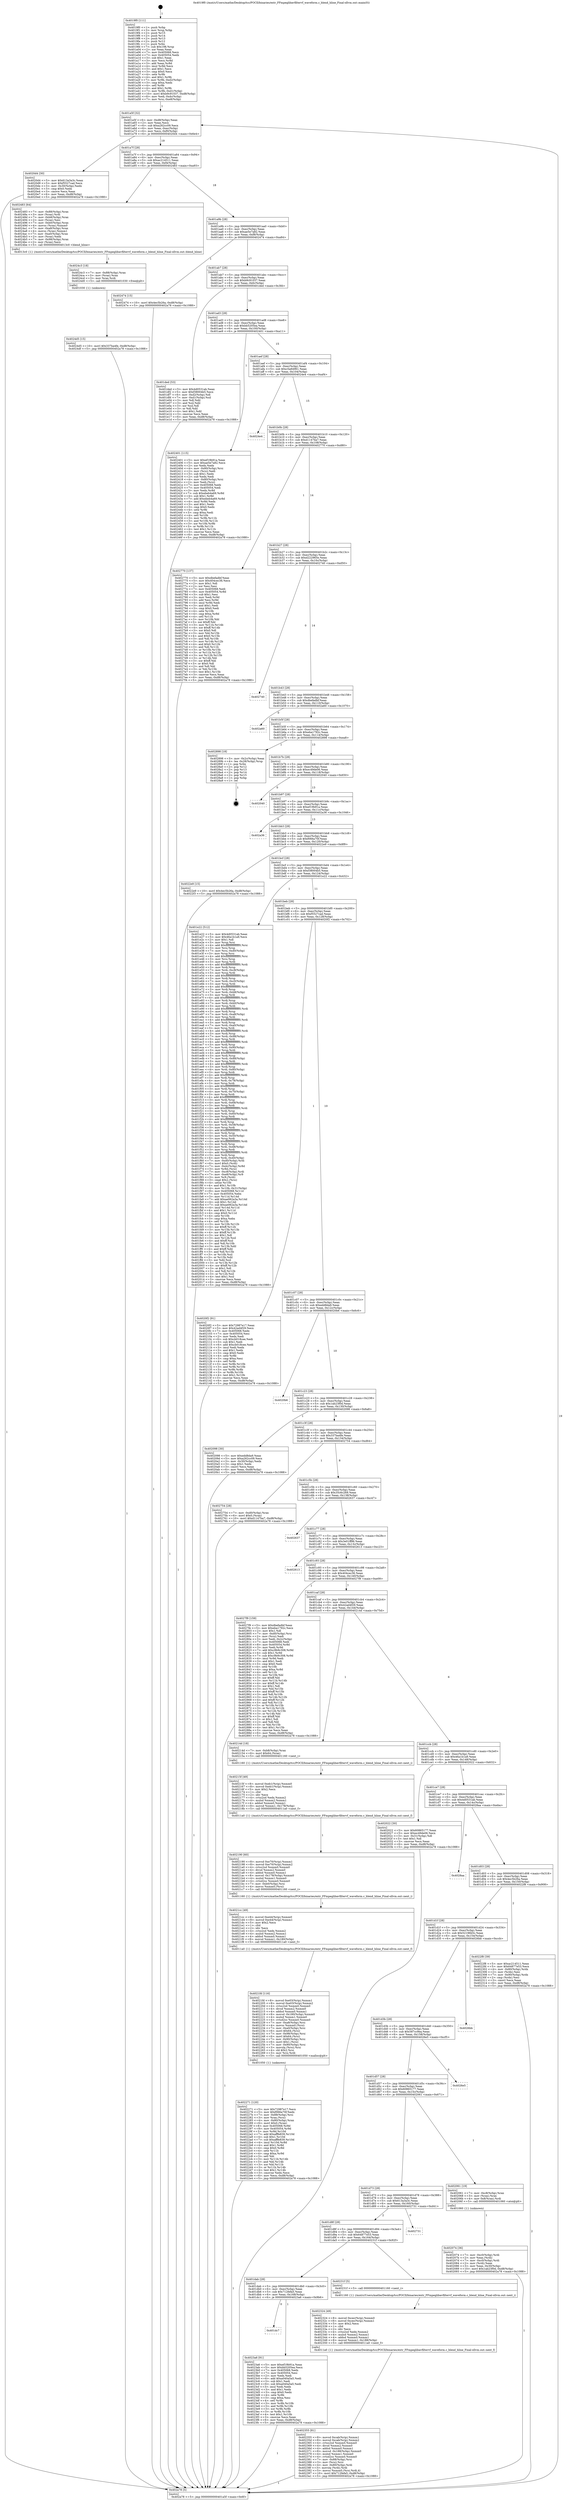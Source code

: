 digraph "0x4019f0" {
  label = "0x4019f0 (/mnt/c/Users/mathe/Desktop/tcc/POCII/binaries/extr_FFmpeglibavfiltervf_waveform.c_blend_hline_Final-ollvm.out::main(0))"
  labelloc = "t"
  node[shape=record]

  Entry [label="",width=0.3,height=0.3,shape=circle,fillcolor=black,style=filled]
  "0x401a5f" [label="{
     0x401a5f [32]\l
     | [instrs]\l
     &nbsp;&nbsp;0x401a5f \<+6\>: mov -0xd8(%rbp),%eax\l
     &nbsp;&nbsp;0x401a65 \<+2\>: mov %eax,%ecx\l
     &nbsp;&nbsp;0x401a67 \<+6\>: sub $0xa262cc09,%ecx\l
     &nbsp;&nbsp;0x401a6d \<+6\>: mov %eax,-0xec(%rbp)\l
     &nbsp;&nbsp;0x401a73 \<+6\>: mov %ecx,-0xf0(%rbp)\l
     &nbsp;&nbsp;0x401a79 \<+6\>: je 00000000004020d4 \<main+0x6e4\>\l
  }"]
  "0x4020d4" [label="{
     0x4020d4 [30]\l
     | [instrs]\l
     &nbsp;&nbsp;0x4020d4 \<+5\>: mov $0x613a3a3c,%eax\l
     &nbsp;&nbsp;0x4020d9 \<+5\>: mov $0xf5527cad,%ecx\l
     &nbsp;&nbsp;0x4020de \<+3\>: mov -0x30(%rbp),%edx\l
     &nbsp;&nbsp;0x4020e1 \<+3\>: cmp $0x0,%edx\l
     &nbsp;&nbsp;0x4020e4 \<+3\>: cmove %ecx,%eax\l
     &nbsp;&nbsp;0x4020e7 \<+6\>: mov %eax,-0xd8(%rbp)\l
     &nbsp;&nbsp;0x4020ed \<+5\>: jmp 0000000000402a78 \<main+0x1088\>\l
  }"]
  "0x401a7f" [label="{
     0x401a7f [28]\l
     | [instrs]\l
     &nbsp;&nbsp;0x401a7f \<+5\>: jmp 0000000000401a84 \<main+0x94\>\l
     &nbsp;&nbsp;0x401a84 \<+6\>: mov -0xec(%rbp),%eax\l
     &nbsp;&nbsp;0x401a8a \<+5\>: sub $0xac214511,%eax\l
     &nbsp;&nbsp;0x401a8f \<+6\>: mov %eax,-0xf4(%rbp)\l
     &nbsp;&nbsp;0x401a95 \<+6\>: je 0000000000402483 \<main+0xa93\>\l
  }"]
  Exit [label="",width=0.3,height=0.3,shape=circle,fillcolor=black,style=filled,peripheries=2]
  "0x402483" [label="{
     0x402483 [64]\l
     | [instrs]\l
     &nbsp;&nbsp;0x402483 \<+7\>: mov -0x88(%rbp),%rax\l
     &nbsp;&nbsp;0x40248a \<+3\>: mov (%rax),%rdi\l
     &nbsp;&nbsp;0x40248d \<+7\>: mov -0xb8(%rbp),%rax\l
     &nbsp;&nbsp;0x402494 \<+2\>: mov (%rax),%esi\l
     &nbsp;&nbsp;0x402496 \<+7\>: mov -0xb0(%rbp),%rax\l
     &nbsp;&nbsp;0x40249d \<+4\>: movss (%rax),%xmm0\l
     &nbsp;&nbsp;0x4024a1 \<+7\>: mov -0xa8(%rbp),%rax\l
     &nbsp;&nbsp;0x4024a8 \<+4\>: movss (%rax),%xmm1\l
     &nbsp;&nbsp;0x4024ac \<+7\>: mov -0xa0(%rbp),%rax\l
     &nbsp;&nbsp;0x4024b3 \<+2\>: mov (%rax),%edx\l
     &nbsp;&nbsp;0x4024b5 \<+7\>: mov -0x98(%rbp),%rax\l
     &nbsp;&nbsp;0x4024bc \<+2\>: mov (%rax),%ecx\l
     &nbsp;&nbsp;0x4024be \<+5\>: call 00000000004013c0 \<blend_hline\>\l
     | [calls]\l
     &nbsp;&nbsp;0x4013c0 \{1\} (/mnt/c/Users/mathe/Desktop/tcc/POCII/binaries/extr_FFmpeglibavfiltervf_waveform.c_blend_hline_Final-ollvm.out::blend_hline)\l
  }"]
  "0x401a9b" [label="{
     0x401a9b [28]\l
     | [instrs]\l
     &nbsp;&nbsp;0x401a9b \<+5\>: jmp 0000000000401aa0 \<main+0xb0\>\l
     &nbsp;&nbsp;0x401aa0 \<+6\>: mov -0xec(%rbp),%eax\l
     &nbsp;&nbsp;0x401aa6 \<+5\>: sub $0xae5e7a82,%eax\l
     &nbsp;&nbsp;0x401aab \<+6\>: mov %eax,-0xf8(%rbp)\l
     &nbsp;&nbsp;0x401ab1 \<+6\>: je 0000000000402474 \<main+0xa84\>\l
  }"]
  "0x4024d5" [label="{
     0x4024d5 [15]\l
     | [instrs]\l
     &nbsp;&nbsp;0x4024d5 \<+10\>: movl $0x337ba4fe,-0xd8(%rbp)\l
     &nbsp;&nbsp;0x4024df \<+5\>: jmp 0000000000402a78 \<main+0x1088\>\l
  }"]
  "0x402474" [label="{
     0x402474 [15]\l
     | [instrs]\l
     &nbsp;&nbsp;0x402474 \<+10\>: movl $0x4ec5b26a,-0xd8(%rbp)\l
     &nbsp;&nbsp;0x40247e \<+5\>: jmp 0000000000402a78 \<main+0x1088\>\l
  }"]
  "0x401ab7" [label="{
     0x401ab7 [28]\l
     | [instrs]\l
     &nbsp;&nbsp;0x401ab7 \<+5\>: jmp 0000000000401abc \<main+0xcc\>\l
     &nbsp;&nbsp;0x401abc \<+6\>: mov -0xec(%rbp),%eax\l
     &nbsp;&nbsp;0x401ac2 \<+5\>: sub $0xb9c91037,%eax\l
     &nbsp;&nbsp;0x401ac7 \<+6\>: mov %eax,-0xfc(%rbp)\l
     &nbsp;&nbsp;0x401acd \<+6\>: je 0000000000401ded \<main+0x3fd\>\l
  }"]
  "0x4024c3" [label="{
     0x4024c3 [18]\l
     | [instrs]\l
     &nbsp;&nbsp;0x4024c3 \<+7\>: mov -0x88(%rbp),%rax\l
     &nbsp;&nbsp;0x4024ca \<+3\>: mov (%rax),%rax\l
     &nbsp;&nbsp;0x4024cd \<+3\>: mov %rax,%rdi\l
     &nbsp;&nbsp;0x4024d0 \<+5\>: call 0000000000401030 \<free@plt\>\l
     | [calls]\l
     &nbsp;&nbsp;0x401030 \{1\} (unknown)\l
  }"]
  "0x401ded" [label="{
     0x401ded [53]\l
     | [instrs]\l
     &nbsp;&nbsp;0x401ded \<+5\>: mov $0x4d0531ab,%eax\l
     &nbsp;&nbsp;0x401df2 \<+5\>: mov $0xf38004b5,%ecx\l
     &nbsp;&nbsp;0x401df7 \<+6\>: mov -0xd2(%rbp),%dl\l
     &nbsp;&nbsp;0x401dfd \<+7\>: mov -0xd1(%rbp),%sil\l
     &nbsp;&nbsp;0x401e04 \<+3\>: mov %dl,%dil\l
     &nbsp;&nbsp;0x401e07 \<+3\>: and %sil,%dil\l
     &nbsp;&nbsp;0x401e0a \<+3\>: xor %sil,%dl\l
     &nbsp;&nbsp;0x401e0d \<+3\>: or %dl,%dil\l
     &nbsp;&nbsp;0x401e10 \<+4\>: test $0x1,%dil\l
     &nbsp;&nbsp;0x401e14 \<+3\>: cmovne %ecx,%eax\l
     &nbsp;&nbsp;0x401e17 \<+6\>: mov %eax,-0xd8(%rbp)\l
     &nbsp;&nbsp;0x401e1d \<+5\>: jmp 0000000000402a78 \<main+0x1088\>\l
  }"]
  "0x401ad3" [label="{
     0x401ad3 [28]\l
     | [instrs]\l
     &nbsp;&nbsp;0x401ad3 \<+5\>: jmp 0000000000401ad8 \<main+0xe8\>\l
     &nbsp;&nbsp;0x401ad8 \<+6\>: mov -0xec(%rbp),%eax\l
     &nbsp;&nbsp;0x401ade \<+5\>: sub $0xbb5205ea,%eax\l
     &nbsp;&nbsp;0x401ae3 \<+6\>: mov %eax,-0x100(%rbp)\l
     &nbsp;&nbsp;0x401ae9 \<+6\>: je 0000000000402401 \<main+0xa11\>\l
  }"]
  "0x402a78" [label="{
     0x402a78 [5]\l
     | [instrs]\l
     &nbsp;&nbsp;0x402a78 \<+5\>: jmp 0000000000401a5f \<main+0x6f\>\l
  }"]
  "0x4019f0" [label="{
     0x4019f0 [111]\l
     | [instrs]\l
     &nbsp;&nbsp;0x4019f0 \<+1\>: push %rbp\l
     &nbsp;&nbsp;0x4019f1 \<+3\>: mov %rsp,%rbp\l
     &nbsp;&nbsp;0x4019f4 \<+2\>: push %r15\l
     &nbsp;&nbsp;0x4019f6 \<+2\>: push %r14\l
     &nbsp;&nbsp;0x4019f8 \<+2\>: push %r13\l
     &nbsp;&nbsp;0x4019fa \<+2\>: push %r12\l
     &nbsp;&nbsp;0x4019fc \<+1\>: push %rbx\l
     &nbsp;&nbsp;0x4019fd \<+7\>: sub $0x198,%rsp\l
     &nbsp;&nbsp;0x401a04 \<+2\>: xor %eax,%eax\l
     &nbsp;&nbsp;0x401a06 \<+7\>: mov 0x405068,%ecx\l
     &nbsp;&nbsp;0x401a0d \<+7\>: mov 0x405054,%edx\l
     &nbsp;&nbsp;0x401a14 \<+3\>: sub $0x1,%eax\l
     &nbsp;&nbsp;0x401a17 \<+3\>: mov %ecx,%r8d\l
     &nbsp;&nbsp;0x401a1a \<+3\>: add %eax,%r8d\l
     &nbsp;&nbsp;0x401a1d \<+4\>: imul %r8d,%ecx\l
     &nbsp;&nbsp;0x401a21 \<+3\>: and $0x1,%ecx\l
     &nbsp;&nbsp;0x401a24 \<+3\>: cmp $0x0,%ecx\l
     &nbsp;&nbsp;0x401a27 \<+4\>: sete %r9b\l
     &nbsp;&nbsp;0x401a2b \<+4\>: and $0x1,%r9b\l
     &nbsp;&nbsp;0x401a2f \<+7\>: mov %r9b,-0xd2(%rbp)\l
     &nbsp;&nbsp;0x401a36 \<+3\>: cmp $0xa,%edx\l
     &nbsp;&nbsp;0x401a39 \<+4\>: setl %r9b\l
     &nbsp;&nbsp;0x401a3d \<+4\>: and $0x1,%r9b\l
     &nbsp;&nbsp;0x401a41 \<+7\>: mov %r9b,-0xd1(%rbp)\l
     &nbsp;&nbsp;0x401a48 \<+10\>: movl $0xb9c91037,-0xd8(%rbp)\l
     &nbsp;&nbsp;0x401a52 \<+6\>: mov %edi,-0xdc(%rbp)\l
     &nbsp;&nbsp;0x401a58 \<+7\>: mov %rsi,-0xe8(%rbp)\l
  }"]
  "0x401dc7" [label="{
     0x401dc7\l
  }", style=dashed]
  "0x402401" [label="{
     0x402401 [115]\l
     | [instrs]\l
     &nbsp;&nbsp;0x402401 \<+5\>: mov $0xef19b91a,%eax\l
     &nbsp;&nbsp;0x402406 \<+5\>: mov $0xae5e7a82,%ecx\l
     &nbsp;&nbsp;0x40240b \<+2\>: xor %edx,%edx\l
     &nbsp;&nbsp;0x40240d \<+4\>: mov -0x80(%rbp),%rsi\l
     &nbsp;&nbsp;0x402411 \<+2\>: mov (%rsi),%edi\l
     &nbsp;&nbsp;0x402413 \<+3\>: sub $0x1,%edx\l
     &nbsp;&nbsp;0x402416 \<+2\>: sub %edx,%edi\l
     &nbsp;&nbsp;0x402418 \<+4\>: mov -0x80(%rbp),%rsi\l
     &nbsp;&nbsp;0x40241c \<+2\>: mov %edi,(%rsi)\l
     &nbsp;&nbsp;0x40241e \<+7\>: mov 0x405068,%edx\l
     &nbsp;&nbsp;0x402425 \<+7\>: mov 0x405054,%edi\l
     &nbsp;&nbsp;0x40242c \<+3\>: mov %edx,%r8d\l
     &nbsp;&nbsp;0x40242f \<+7\>: sub $0xebeb4a69,%r8d\l
     &nbsp;&nbsp;0x402436 \<+4\>: sub $0x1,%r8d\l
     &nbsp;&nbsp;0x40243a \<+7\>: add $0xebeb4a69,%r8d\l
     &nbsp;&nbsp;0x402441 \<+4\>: imul %r8d,%edx\l
     &nbsp;&nbsp;0x402445 \<+3\>: and $0x1,%edx\l
     &nbsp;&nbsp;0x402448 \<+3\>: cmp $0x0,%edx\l
     &nbsp;&nbsp;0x40244b \<+4\>: sete %r9b\l
     &nbsp;&nbsp;0x40244f \<+3\>: cmp $0xa,%edi\l
     &nbsp;&nbsp;0x402452 \<+4\>: setl %r10b\l
     &nbsp;&nbsp;0x402456 \<+3\>: mov %r9b,%r11b\l
     &nbsp;&nbsp;0x402459 \<+3\>: and %r10b,%r11b\l
     &nbsp;&nbsp;0x40245c \<+3\>: xor %r10b,%r9b\l
     &nbsp;&nbsp;0x40245f \<+3\>: or %r9b,%r11b\l
     &nbsp;&nbsp;0x402462 \<+4\>: test $0x1,%r11b\l
     &nbsp;&nbsp;0x402466 \<+3\>: cmovne %ecx,%eax\l
     &nbsp;&nbsp;0x402469 \<+6\>: mov %eax,-0xd8(%rbp)\l
     &nbsp;&nbsp;0x40246f \<+5\>: jmp 0000000000402a78 \<main+0x1088\>\l
  }"]
  "0x401aef" [label="{
     0x401aef [28]\l
     | [instrs]\l
     &nbsp;&nbsp;0x401aef \<+5\>: jmp 0000000000401af4 \<main+0x104\>\l
     &nbsp;&nbsp;0x401af4 \<+6\>: mov -0xec(%rbp),%eax\l
     &nbsp;&nbsp;0x401afa \<+5\>: sub $0xc5a84961,%eax\l
     &nbsp;&nbsp;0x401aff \<+6\>: mov %eax,-0x104(%rbp)\l
     &nbsp;&nbsp;0x401b05 \<+6\>: je 00000000004024e4 \<main+0xaf4\>\l
  }"]
  "0x4023a6" [label="{
     0x4023a6 [91]\l
     | [instrs]\l
     &nbsp;&nbsp;0x4023a6 \<+5\>: mov $0xef19b91a,%eax\l
     &nbsp;&nbsp;0x4023ab \<+5\>: mov $0xbb5205ea,%ecx\l
     &nbsp;&nbsp;0x4023b0 \<+7\>: mov 0x405068,%edx\l
     &nbsp;&nbsp;0x4023b7 \<+7\>: mov 0x405054,%esi\l
     &nbsp;&nbsp;0x4023be \<+2\>: mov %edx,%edi\l
     &nbsp;&nbsp;0x4023c0 \<+6\>: add $0xa040a5a5,%edi\l
     &nbsp;&nbsp;0x4023c6 \<+3\>: sub $0x1,%edi\l
     &nbsp;&nbsp;0x4023c9 \<+6\>: sub $0xa040a5a5,%edi\l
     &nbsp;&nbsp;0x4023cf \<+3\>: imul %edi,%edx\l
     &nbsp;&nbsp;0x4023d2 \<+3\>: and $0x1,%edx\l
     &nbsp;&nbsp;0x4023d5 \<+3\>: cmp $0x0,%edx\l
     &nbsp;&nbsp;0x4023d8 \<+4\>: sete %r8b\l
     &nbsp;&nbsp;0x4023dc \<+3\>: cmp $0xa,%esi\l
     &nbsp;&nbsp;0x4023df \<+4\>: setl %r9b\l
     &nbsp;&nbsp;0x4023e3 \<+3\>: mov %r8b,%r10b\l
     &nbsp;&nbsp;0x4023e6 \<+3\>: and %r9b,%r10b\l
     &nbsp;&nbsp;0x4023e9 \<+3\>: xor %r9b,%r8b\l
     &nbsp;&nbsp;0x4023ec \<+3\>: or %r8b,%r10b\l
     &nbsp;&nbsp;0x4023ef \<+4\>: test $0x1,%r10b\l
     &nbsp;&nbsp;0x4023f3 \<+3\>: cmovne %ecx,%eax\l
     &nbsp;&nbsp;0x4023f6 \<+6\>: mov %eax,-0xd8(%rbp)\l
     &nbsp;&nbsp;0x4023fc \<+5\>: jmp 0000000000402a78 \<main+0x1088\>\l
  }"]
  "0x4024e4" [label="{
     0x4024e4\l
  }", style=dashed]
  "0x401b0b" [label="{
     0x401b0b [28]\l
     | [instrs]\l
     &nbsp;&nbsp;0x401b0b \<+5\>: jmp 0000000000401b10 \<main+0x120\>\l
     &nbsp;&nbsp;0x401b10 \<+6\>: mov -0xec(%rbp),%eax\l
     &nbsp;&nbsp;0x401b16 \<+5\>: sub $0xd1147ba7,%eax\l
     &nbsp;&nbsp;0x401b1b \<+6\>: mov %eax,-0x108(%rbp)\l
     &nbsp;&nbsp;0x401b21 \<+6\>: je 0000000000402770 \<main+0xd80\>\l
  }"]
  "0x402355" [label="{
     0x402355 [81]\l
     | [instrs]\l
     &nbsp;&nbsp;0x402355 \<+8\>: movsd 0xcab(%rip),%xmm1\l
     &nbsp;&nbsp;0x40235d \<+8\>: movsd 0xcab(%rip),%xmm2\l
     &nbsp;&nbsp;0x402365 \<+4\>: cvtss2sd %xmm0,%xmm0\l
     &nbsp;&nbsp;0x402369 \<+4\>: divsd %xmm2,%xmm0\l
     &nbsp;&nbsp;0x40236d \<+4\>: addsd %xmm0,%xmm1\l
     &nbsp;&nbsp;0x402371 \<+8\>: movsd -0x188(%rbp),%xmm0\l
     &nbsp;&nbsp;0x402379 \<+4\>: mulsd %xmm1,%xmm0\l
     &nbsp;&nbsp;0x40237d \<+4\>: cvtsd2ss %xmm0,%xmm0\l
     &nbsp;&nbsp;0x402381 \<+7\>: mov -0x88(%rbp),%rsi\l
     &nbsp;&nbsp;0x402388 \<+3\>: mov (%rsi),%rsi\l
     &nbsp;&nbsp;0x40238b \<+4\>: mov -0x80(%rbp),%rdi\l
     &nbsp;&nbsp;0x40238f \<+3\>: movslq (%rdi),%rdi\l
     &nbsp;&nbsp;0x402392 \<+5\>: movss %xmm0,(%rsi,%rdi,4)\l
     &nbsp;&nbsp;0x402397 \<+10\>: movl $0x712fefa5,-0xd8(%rbp)\l
     &nbsp;&nbsp;0x4023a1 \<+5\>: jmp 0000000000402a78 \<main+0x1088\>\l
  }"]
  "0x402770" [label="{
     0x402770 [137]\l
     | [instrs]\l
     &nbsp;&nbsp;0x402770 \<+5\>: mov $0xdbefadbf,%eax\l
     &nbsp;&nbsp;0x402775 \<+5\>: mov $0x404cec36,%ecx\l
     &nbsp;&nbsp;0x40277a \<+2\>: mov $0x1,%dl\l
     &nbsp;&nbsp;0x40277c \<+2\>: xor %esi,%esi\l
     &nbsp;&nbsp;0x40277e \<+7\>: mov 0x405068,%edi\l
     &nbsp;&nbsp;0x402785 \<+8\>: mov 0x405054,%r8d\l
     &nbsp;&nbsp;0x40278d \<+3\>: sub $0x1,%esi\l
     &nbsp;&nbsp;0x402790 \<+3\>: mov %edi,%r9d\l
     &nbsp;&nbsp;0x402793 \<+3\>: add %esi,%r9d\l
     &nbsp;&nbsp;0x402796 \<+4\>: imul %r9d,%edi\l
     &nbsp;&nbsp;0x40279a \<+3\>: and $0x1,%edi\l
     &nbsp;&nbsp;0x40279d \<+3\>: cmp $0x0,%edi\l
     &nbsp;&nbsp;0x4027a0 \<+4\>: sete %r10b\l
     &nbsp;&nbsp;0x4027a4 \<+4\>: cmp $0xa,%r8d\l
     &nbsp;&nbsp;0x4027a8 \<+4\>: setl %r11b\l
     &nbsp;&nbsp;0x4027ac \<+3\>: mov %r10b,%bl\l
     &nbsp;&nbsp;0x4027af \<+3\>: xor $0xff,%bl\l
     &nbsp;&nbsp;0x4027b2 \<+3\>: mov %r11b,%r14b\l
     &nbsp;&nbsp;0x4027b5 \<+4\>: xor $0xff,%r14b\l
     &nbsp;&nbsp;0x4027b9 \<+3\>: xor $0x0,%dl\l
     &nbsp;&nbsp;0x4027bc \<+3\>: mov %bl,%r15b\l
     &nbsp;&nbsp;0x4027bf \<+4\>: and $0x0,%r15b\l
     &nbsp;&nbsp;0x4027c3 \<+3\>: and %dl,%r10b\l
     &nbsp;&nbsp;0x4027c6 \<+3\>: mov %r14b,%r12b\l
     &nbsp;&nbsp;0x4027c9 \<+4\>: and $0x0,%r12b\l
     &nbsp;&nbsp;0x4027cd \<+3\>: and %dl,%r11b\l
     &nbsp;&nbsp;0x4027d0 \<+3\>: or %r10b,%r15b\l
     &nbsp;&nbsp;0x4027d3 \<+3\>: or %r11b,%r12b\l
     &nbsp;&nbsp;0x4027d6 \<+3\>: xor %r12b,%r15b\l
     &nbsp;&nbsp;0x4027d9 \<+3\>: or %r14b,%bl\l
     &nbsp;&nbsp;0x4027dc \<+3\>: xor $0xff,%bl\l
     &nbsp;&nbsp;0x4027df \<+3\>: or $0x0,%dl\l
     &nbsp;&nbsp;0x4027e2 \<+2\>: and %dl,%bl\l
     &nbsp;&nbsp;0x4027e4 \<+3\>: or %bl,%r15b\l
     &nbsp;&nbsp;0x4027e7 \<+4\>: test $0x1,%r15b\l
     &nbsp;&nbsp;0x4027eb \<+3\>: cmovne %ecx,%eax\l
     &nbsp;&nbsp;0x4027ee \<+6\>: mov %eax,-0xd8(%rbp)\l
     &nbsp;&nbsp;0x4027f4 \<+5\>: jmp 0000000000402a78 \<main+0x1088\>\l
  }"]
  "0x401b27" [label="{
     0x401b27 [28]\l
     | [instrs]\l
     &nbsp;&nbsp;0x401b27 \<+5\>: jmp 0000000000401b2c \<main+0x13c\>\l
     &nbsp;&nbsp;0x401b2c \<+6\>: mov -0xec(%rbp),%eax\l
     &nbsp;&nbsp;0x401b32 \<+5\>: sub $0xd222965e,%eax\l
     &nbsp;&nbsp;0x401b37 \<+6\>: mov %eax,-0x10c(%rbp)\l
     &nbsp;&nbsp;0x401b3d \<+6\>: je 0000000000402740 \<main+0xd50\>\l
  }"]
  "0x402324" [label="{
     0x402324 [49]\l
     | [instrs]\l
     &nbsp;&nbsp;0x402324 \<+8\>: movsd 0xcec(%rip),%xmm0\l
     &nbsp;&nbsp;0x40232c \<+8\>: movsd 0xcec(%rip),%xmm1\l
     &nbsp;&nbsp;0x402334 \<+5\>: mov $0x2,%ecx\l
     &nbsp;&nbsp;0x402339 \<+1\>: cltd\l
     &nbsp;&nbsp;0x40233a \<+2\>: idiv %ecx\l
     &nbsp;&nbsp;0x40233c \<+4\>: cvtsi2sd %edx,%xmm2\l
     &nbsp;&nbsp;0x402340 \<+4\>: mulsd %xmm2,%xmm1\l
     &nbsp;&nbsp;0x402344 \<+4\>: addsd %xmm0,%xmm1\l
     &nbsp;&nbsp;0x402348 \<+8\>: movsd %xmm1,-0x188(%rbp)\l
     &nbsp;&nbsp;0x402350 \<+5\>: call 00000000004011a0 \<next_f\>\l
     | [calls]\l
     &nbsp;&nbsp;0x4011a0 \{1\} (/mnt/c/Users/mathe/Desktop/tcc/POCII/binaries/extr_FFmpeglibavfiltervf_waveform.c_blend_hline_Final-ollvm.out::next_f)\l
  }"]
  "0x402740" [label="{
     0x402740\l
  }", style=dashed]
  "0x401b43" [label="{
     0x401b43 [28]\l
     | [instrs]\l
     &nbsp;&nbsp;0x401b43 \<+5\>: jmp 0000000000401b48 \<main+0x158\>\l
     &nbsp;&nbsp;0x401b48 \<+6\>: mov -0xec(%rbp),%eax\l
     &nbsp;&nbsp;0x401b4e \<+5\>: sub $0xdbefadbf,%eax\l
     &nbsp;&nbsp;0x401b53 \<+6\>: mov %eax,-0x110(%rbp)\l
     &nbsp;&nbsp;0x401b59 \<+6\>: je 0000000000402a60 \<main+0x1070\>\l
  }"]
  "0x401dab" [label="{
     0x401dab [28]\l
     | [instrs]\l
     &nbsp;&nbsp;0x401dab \<+5\>: jmp 0000000000401db0 \<main+0x3c0\>\l
     &nbsp;&nbsp;0x401db0 \<+6\>: mov -0xec(%rbp),%eax\l
     &nbsp;&nbsp;0x401db6 \<+5\>: sub $0x712fefa5,%eax\l
     &nbsp;&nbsp;0x401dbb \<+6\>: mov %eax,-0x168(%rbp)\l
     &nbsp;&nbsp;0x401dc1 \<+6\>: je 00000000004023a6 \<main+0x9b6\>\l
  }"]
  "0x402a60" [label="{
     0x402a60\l
  }", style=dashed]
  "0x401b5f" [label="{
     0x401b5f [28]\l
     | [instrs]\l
     &nbsp;&nbsp;0x401b5f \<+5\>: jmp 0000000000401b64 \<main+0x174\>\l
     &nbsp;&nbsp;0x401b64 \<+6\>: mov -0xec(%rbp),%eax\l
     &nbsp;&nbsp;0x401b6a \<+5\>: sub $0xeba1792c,%eax\l
     &nbsp;&nbsp;0x401b6f \<+6\>: mov %eax,-0x114(%rbp)\l
     &nbsp;&nbsp;0x401b75 \<+6\>: je 0000000000402898 \<main+0xea8\>\l
  }"]
  "0x40231f" [label="{
     0x40231f [5]\l
     | [instrs]\l
     &nbsp;&nbsp;0x40231f \<+5\>: call 0000000000401160 \<next_i\>\l
     | [calls]\l
     &nbsp;&nbsp;0x401160 \{1\} (/mnt/c/Users/mathe/Desktop/tcc/POCII/binaries/extr_FFmpeglibavfiltervf_waveform.c_blend_hline_Final-ollvm.out::next_i)\l
  }"]
  "0x402898" [label="{
     0x402898 [18]\l
     | [instrs]\l
     &nbsp;&nbsp;0x402898 \<+3\>: mov -0x2c(%rbp),%eax\l
     &nbsp;&nbsp;0x40289b \<+4\>: lea -0x28(%rbp),%rsp\l
     &nbsp;&nbsp;0x40289f \<+1\>: pop %rbx\l
     &nbsp;&nbsp;0x4028a0 \<+2\>: pop %r12\l
     &nbsp;&nbsp;0x4028a2 \<+2\>: pop %r13\l
     &nbsp;&nbsp;0x4028a4 \<+2\>: pop %r14\l
     &nbsp;&nbsp;0x4028a6 \<+2\>: pop %r15\l
     &nbsp;&nbsp;0x4028a8 \<+1\>: pop %rbp\l
     &nbsp;&nbsp;0x4028a9 \<+1\>: ret\l
  }"]
  "0x401b7b" [label="{
     0x401b7b [28]\l
     | [instrs]\l
     &nbsp;&nbsp;0x401b7b \<+5\>: jmp 0000000000401b80 \<main+0x190\>\l
     &nbsp;&nbsp;0x401b80 \<+6\>: mov -0xec(%rbp),%eax\l
     &nbsp;&nbsp;0x401b86 \<+5\>: sub $0xec49de06,%eax\l
     &nbsp;&nbsp;0x401b8b \<+6\>: mov %eax,-0x118(%rbp)\l
     &nbsp;&nbsp;0x401b91 \<+6\>: je 0000000000402040 \<main+0x650\>\l
  }"]
  "0x401d8f" [label="{
     0x401d8f [28]\l
     | [instrs]\l
     &nbsp;&nbsp;0x401d8f \<+5\>: jmp 0000000000401d94 \<main+0x3a4\>\l
     &nbsp;&nbsp;0x401d94 \<+6\>: mov -0xec(%rbp),%eax\l
     &nbsp;&nbsp;0x401d9a \<+5\>: sub $0x64877e53,%eax\l
     &nbsp;&nbsp;0x401d9f \<+6\>: mov %eax,-0x164(%rbp)\l
     &nbsp;&nbsp;0x401da5 \<+6\>: je 000000000040231f \<main+0x92f\>\l
  }"]
  "0x402040" [label="{
     0x402040\l
  }", style=dashed]
  "0x401b97" [label="{
     0x401b97 [28]\l
     | [instrs]\l
     &nbsp;&nbsp;0x401b97 \<+5\>: jmp 0000000000401b9c \<main+0x1ac\>\l
     &nbsp;&nbsp;0x401b9c \<+6\>: mov -0xec(%rbp),%eax\l
     &nbsp;&nbsp;0x401ba2 \<+5\>: sub $0xef19b91a,%eax\l
     &nbsp;&nbsp;0x401ba7 \<+6\>: mov %eax,-0x11c(%rbp)\l
     &nbsp;&nbsp;0x401bad \<+6\>: je 0000000000402a36 \<main+0x1046\>\l
  }"]
  "0x402731" [label="{
     0x402731\l
  }", style=dashed]
  "0x402a36" [label="{
     0x402a36\l
  }", style=dashed]
  "0x401bb3" [label="{
     0x401bb3 [28]\l
     | [instrs]\l
     &nbsp;&nbsp;0x401bb3 \<+5\>: jmp 0000000000401bb8 \<main+0x1c8\>\l
     &nbsp;&nbsp;0x401bb8 \<+6\>: mov -0xec(%rbp),%eax\l
     &nbsp;&nbsp;0x401bbe \<+5\>: sub $0xf066a70f,%eax\l
     &nbsp;&nbsp;0x401bc3 \<+6\>: mov %eax,-0x120(%rbp)\l
     &nbsp;&nbsp;0x401bc9 \<+6\>: je 00000000004022e9 \<main+0x8f9\>\l
  }"]
  "0x402271" [label="{
     0x402271 [120]\l
     | [instrs]\l
     &nbsp;&nbsp;0x402271 \<+5\>: mov $0x72987e17,%ecx\l
     &nbsp;&nbsp;0x402276 \<+5\>: mov $0xf066a70f,%edx\l
     &nbsp;&nbsp;0x40227b \<+7\>: mov -0x88(%rbp),%rsi\l
     &nbsp;&nbsp;0x402282 \<+3\>: mov %rax,(%rsi)\l
     &nbsp;&nbsp;0x402285 \<+4\>: mov -0x80(%rbp),%rax\l
     &nbsp;&nbsp;0x402289 \<+6\>: movl $0x0,(%rax)\l
     &nbsp;&nbsp;0x40228f \<+8\>: mov 0x405068,%r8d\l
     &nbsp;&nbsp;0x402297 \<+8\>: mov 0x405054,%r9d\l
     &nbsp;&nbsp;0x40229f \<+3\>: mov %r8d,%r10d\l
     &nbsp;&nbsp;0x4022a2 \<+7\>: add $0xafffe839,%r10d\l
     &nbsp;&nbsp;0x4022a9 \<+4\>: sub $0x1,%r10d\l
     &nbsp;&nbsp;0x4022ad \<+7\>: sub $0xafffe839,%r10d\l
     &nbsp;&nbsp;0x4022b4 \<+4\>: imul %r10d,%r8d\l
     &nbsp;&nbsp;0x4022b8 \<+4\>: and $0x1,%r8d\l
     &nbsp;&nbsp;0x4022bc \<+4\>: cmp $0x0,%r8d\l
     &nbsp;&nbsp;0x4022c0 \<+4\>: sete %r11b\l
     &nbsp;&nbsp;0x4022c4 \<+4\>: cmp $0xa,%r9d\l
     &nbsp;&nbsp;0x4022c8 \<+3\>: setl %bl\l
     &nbsp;&nbsp;0x4022cb \<+3\>: mov %r11b,%r14b\l
     &nbsp;&nbsp;0x4022ce \<+3\>: and %bl,%r14b\l
     &nbsp;&nbsp;0x4022d1 \<+3\>: xor %bl,%r11b\l
     &nbsp;&nbsp;0x4022d4 \<+3\>: or %r11b,%r14b\l
     &nbsp;&nbsp;0x4022d7 \<+4\>: test $0x1,%r14b\l
     &nbsp;&nbsp;0x4022db \<+3\>: cmovne %edx,%ecx\l
     &nbsp;&nbsp;0x4022de \<+6\>: mov %ecx,-0xd8(%rbp)\l
     &nbsp;&nbsp;0x4022e4 \<+5\>: jmp 0000000000402a78 \<main+0x1088\>\l
  }"]
  "0x4022e9" [label="{
     0x4022e9 [15]\l
     | [instrs]\l
     &nbsp;&nbsp;0x4022e9 \<+10\>: movl $0x4ec5b26a,-0xd8(%rbp)\l
     &nbsp;&nbsp;0x4022f3 \<+5\>: jmp 0000000000402a78 \<main+0x1088\>\l
  }"]
  "0x401bcf" [label="{
     0x401bcf [28]\l
     | [instrs]\l
     &nbsp;&nbsp;0x401bcf \<+5\>: jmp 0000000000401bd4 \<main+0x1e4\>\l
     &nbsp;&nbsp;0x401bd4 \<+6\>: mov -0xec(%rbp),%eax\l
     &nbsp;&nbsp;0x401bda \<+5\>: sub $0xf38004b5,%eax\l
     &nbsp;&nbsp;0x401bdf \<+6\>: mov %eax,-0x124(%rbp)\l
     &nbsp;&nbsp;0x401be5 \<+6\>: je 0000000000401e22 \<main+0x432\>\l
  }"]
  "0x4021fd" [label="{
     0x4021fd [116]\l
     | [instrs]\l
     &nbsp;&nbsp;0x4021fd \<+8\>: movsd 0xe03(%rip),%xmm1\l
     &nbsp;&nbsp;0x402205 \<+8\>: movsd 0xe03(%rip),%xmm2\l
     &nbsp;&nbsp;0x40220d \<+4\>: cvtss2sd %xmm0,%xmm0\l
     &nbsp;&nbsp;0x402211 \<+4\>: divsd %xmm2,%xmm0\l
     &nbsp;&nbsp;0x402215 \<+4\>: addsd %xmm0,%xmm1\l
     &nbsp;&nbsp;0x402219 \<+8\>: movsd -0x180(%rbp),%xmm0\l
     &nbsp;&nbsp;0x402221 \<+4\>: mulsd %xmm1,%xmm0\l
     &nbsp;&nbsp;0x402225 \<+4\>: cvtsd2ss %xmm0,%xmm0\l
     &nbsp;&nbsp;0x402229 \<+7\>: mov -0xa8(%rbp),%rsi\l
     &nbsp;&nbsp;0x402230 \<+4\>: movss %xmm0,(%rsi)\l
     &nbsp;&nbsp;0x402234 \<+7\>: mov -0xa0(%rbp),%rsi\l
     &nbsp;&nbsp;0x40223b \<+6\>: movl $0x64,(%rsi)\l
     &nbsp;&nbsp;0x402241 \<+7\>: mov -0x98(%rbp),%rsi\l
     &nbsp;&nbsp;0x402248 \<+6\>: movl $0x64,(%rsi)\l
     &nbsp;&nbsp;0x40224e \<+7\>: mov -0x90(%rbp),%rsi\l
     &nbsp;&nbsp;0x402255 \<+6\>: movl $0x1,(%rsi)\l
     &nbsp;&nbsp;0x40225b \<+7\>: mov -0x90(%rbp),%rsi\l
     &nbsp;&nbsp;0x402262 \<+3\>: movslq (%rsi),%rsi\l
     &nbsp;&nbsp;0x402265 \<+4\>: shl $0x2,%rsi\l
     &nbsp;&nbsp;0x402269 \<+3\>: mov %rsi,%rdi\l
     &nbsp;&nbsp;0x40226c \<+5\>: call 0000000000401050 \<malloc@plt\>\l
     | [calls]\l
     &nbsp;&nbsp;0x401050 \{1\} (unknown)\l
  }"]
  "0x401e22" [label="{
     0x401e22 [512]\l
     | [instrs]\l
     &nbsp;&nbsp;0x401e22 \<+5\>: mov $0x4d0531ab,%eax\l
     &nbsp;&nbsp;0x401e27 \<+5\>: mov $0x46a1b1a9,%ecx\l
     &nbsp;&nbsp;0x401e2c \<+2\>: mov $0x1,%dl\l
     &nbsp;&nbsp;0x401e2e \<+3\>: mov %rsp,%rsi\l
     &nbsp;&nbsp;0x401e31 \<+4\>: add $0xfffffffffffffff0,%rsi\l
     &nbsp;&nbsp;0x401e35 \<+3\>: mov %rsi,%rsp\l
     &nbsp;&nbsp;0x401e38 \<+7\>: mov %rsi,-0xd0(%rbp)\l
     &nbsp;&nbsp;0x401e3f \<+3\>: mov %rsp,%rsi\l
     &nbsp;&nbsp;0x401e42 \<+4\>: add $0xfffffffffffffff0,%rsi\l
     &nbsp;&nbsp;0x401e46 \<+3\>: mov %rsi,%rsp\l
     &nbsp;&nbsp;0x401e49 \<+3\>: mov %rsp,%rdi\l
     &nbsp;&nbsp;0x401e4c \<+4\>: add $0xfffffffffffffff0,%rdi\l
     &nbsp;&nbsp;0x401e50 \<+3\>: mov %rdi,%rsp\l
     &nbsp;&nbsp;0x401e53 \<+7\>: mov %rdi,-0xc8(%rbp)\l
     &nbsp;&nbsp;0x401e5a \<+3\>: mov %rsp,%rdi\l
     &nbsp;&nbsp;0x401e5d \<+4\>: add $0xfffffffffffffff0,%rdi\l
     &nbsp;&nbsp;0x401e61 \<+3\>: mov %rdi,%rsp\l
     &nbsp;&nbsp;0x401e64 \<+7\>: mov %rdi,-0xc0(%rbp)\l
     &nbsp;&nbsp;0x401e6b \<+3\>: mov %rsp,%rdi\l
     &nbsp;&nbsp;0x401e6e \<+4\>: add $0xfffffffffffffff0,%rdi\l
     &nbsp;&nbsp;0x401e72 \<+3\>: mov %rdi,%rsp\l
     &nbsp;&nbsp;0x401e75 \<+7\>: mov %rdi,-0xb8(%rbp)\l
     &nbsp;&nbsp;0x401e7c \<+3\>: mov %rsp,%rdi\l
     &nbsp;&nbsp;0x401e7f \<+4\>: add $0xfffffffffffffff0,%rdi\l
     &nbsp;&nbsp;0x401e83 \<+3\>: mov %rdi,%rsp\l
     &nbsp;&nbsp;0x401e86 \<+7\>: mov %rdi,-0xb0(%rbp)\l
     &nbsp;&nbsp;0x401e8d \<+3\>: mov %rsp,%rdi\l
     &nbsp;&nbsp;0x401e90 \<+4\>: add $0xfffffffffffffff0,%rdi\l
     &nbsp;&nbsp;0x401e94 \<+3\>: mov %rdi,%rsp\l
     &nbsp;&nbsp;0x401e97 \<+7\>: mov %rdi,-0xa8(%rbp)\l
     &nbsp;&nbsp;0x401e9e \<+3\>: mov %rsp,%rdi\l
     &nbsp;&nbsp;0x401ea1 \<+4\>: add $0xfffffffffffffff0,%rdi\l
     &nbsp;&nbsp;0x401ea5 \<+3\>: mov %rdi,%rsp\l
     &nbsp;&nbsp;0x401ea8 \<+7\>: mov %rdi,-0xa0(%rbp)\l
     &nbsp;&nbsp;0x401eaf \<+3\>: mov %rsp,%rdi\l
     &nbsp;&nbsp;0x401eb2 \<+4\>: add $0xfffffffffffffff0,%rdi\l
     &nbsp;&nbsp;0x401eb6 \<+3\>: mov %rdi,%rsp\l
     &nbsp;&nbsp;0x401eb9 \<+7\>: mov %rdi,-0x98(%rbp)\l
     &nbsp;&nbsp;0x401ec0 \<+3\>: mov %rsp,%rdi\l
     &nbsp;&nbsp;0x401ec3 \<+4\>: add $0xfffffffffffffff0,%rdi\l
     &nbsp;&nbsp;0x401ec7 \<+3\>: mov %rdi,%rsp\l
     &nbsp;&nbsp;0x401eca \<+7\>: mov %rdi,-0x90(%rbp)\l
     &nbsp;&nbsp;0x401ed1 \<+3\>: mov %rsp,%rdi\l
     &nbsp;&nbsp;0x401ed4 \<+4\>: add $0xfffffffffffffff0,%rdi\l
     &nbsp;&nbsp;0x401ed8 \<+3\>: mov %rdi,%rsp\l
     &nbsp;&nbsp;0x401edb \<+7\>: mov %rdi,-0x88(%rbp)\l
     &nbsp;&nbsp;0x401ee2 \<+3\>: mov %rsp,%rdi\l
     &nbsp;&nbsp;0x401ee5 \<+4\>: add $0xfffffffffffffff0,%rdi\l
     &nbsp;&nbsp;0x401ee9 \<+3\>: mov %rdi,%rsp\l
     &nbsp;&nbsp;0x401eec \<+4\>: mov %rdi,-0x80(%rbp)\l
     &nbsp;&nbsp;0x401ef0 \<+3\>: mov %rsp,%rdi\l
     &nbsp;&nbsp;0x401ef3 \<+4\>: add $0xfffffffffffffff0,%rdi\l
     &nbsp;&nbsp;0x401ef7 \<+3\>: mov %rdi,%rsp\l
     &nbsp;&nbsp;0x401efa \<+4\>: mov %rdi,-0x78(%rbp)\l
     &nbsp;&nbsp;0x401efe \<+3\>: mov %rsp,%rdi\l
     &nbsp;&nbsp;0x401f01 \<+4\>: add $0xfffffffffffffff0,%rdi\l
     &nbsp;&nbsp;0x401f05 \<+3\>: mov %rdi,%rsp\l
     &nbsp;&nbsp;0x401f08 \<+4\>: mov %rdi,-0x70(%rbp)\l
     &nbsp;&nbsp;0x401f0c \<+3\>: mov %rsp,%rdi\l
     &nbsp;&nbsp;0x401f0f \<+4\>: add $0xfffffffffffffff0,%rdi\l
     &nbsp;&nbsp;0x401f13 \<+3\>: mov %rdi,%rsp\l
     &nbsp;&nbsp;0x401f16 \<+4\>: mov %rdi,-0x68(%rbp)\l
     &nbsp;&nbsp;0x401f1a \<+3\>: mov %rsp,%rdi\l
     &nbsp;&nbsp;0x401f1d \<+4\>: add $0xfffffffffffffff0,%rdi\l
     &nbsp;&nbsp;0x401f21 \<+3\>: mov %rdi,%rsp\l
     &nbsp;&nbsp;0x401f24 \<+4\>: mov %rdi,-0x60(%rbp)\l
     &nbsp;&nbsp;0x401f28 \<+3\>: mov %rsp,%rdi\l
     &nbsp;&nbsp;0x401f2b \<+4\>: add $0xfffffffffffffff0,%rdi\l
     &nbsp;&nbsp;0x401f2f \<+3\>: mov %rdi,%rsp\l
     &nbsp;&nbsp;0x401f32 \<+4\>: mov %rdi,-0x58(%rbp)\l
     &nbsp;&nbsp;0x401f36 \<+3\>: mov %rsp,%rdi\l
     &nbsp;&nbsp;0x401f39 \<+4\>: add $0xfffffffffffffff0,%rdi\l
     &nbsp;&nbsp;0x401f3d \<+3\>: mov %rdi,%rsp\l
     &nbsp;&nbsp;0x401f40 \<+4\>: mov %rdi,-0x50(%rbp)\l
     &nbsp;&nbsp;0x401f44 \<+3\>: mov %rsp,%rdi\l
     &nbsp;&nbsp;0x401f47 \<+4\>: add $0xfffffffffffffff0,%rdi\l
     &nbsp;&nbsp;0x401f4b \<+3\>: mov %rdi,%rsp\l
     &nbsp;&nbsp;0x401f4e \<+4\>: mov %rdi,-0x48(%rbp)\l
     &nbsp;&nbsp;0x401f52 \<+3\>: mov %rsp,%rdi\l
     &nbsp;&nbsp;0x401f55 \<+4\>: add $0xfffffffffffffff0,%rdi\l
     &nbsp;&nbsp;0x401f59 \<+3\>: mov %rdi,%rsp\l
     &nbsp;&nbsp;0x401f5c \<+4\>: mov %rdi,-0x40(%rbp)\l
     &nbsp;&nbsp;0x401f60 \<+7\>: mov -0xd0(%rbp),%rdi\l
     &nbsp;&nbsp;0x401f67 \<+6\>: movl $0x0,(%rdi)\l
     &nbsp;&nbsp;0x401f6d \<+7\>: mov -0xdc(%rbp),%r8d\l
     &nbsp;&nbsp;0x401f74 \<+3\>: mov %r8d,(%rsi)\l
     &nbsp;&nbsp;0x401f77 \<+7\>: mov -0xc8(%rbp),%rdi\l
     &nbsp;&nbsp;0x401f7e \<+7\>: mov -0xe8(%rbp),%r9\l
     &nbsp;&nbsp;0x401f85 \<+3\>: mov %r9,(%rdi)\l
     &nbsp;&nbsp;0x401f88 \<+3\>: cmpl $0x2,(%rsi)\l
     &nbsp;&nbsp;0x401f8b \<+4\>: setne %r10b\l
     &nbsp;&nbsp;0x401f8f \<+4\>: and $0x1,%r10b\l
     &nbsp;&nbsp;0x401f93 \<+4\>: mov %r10b,-0x31(%rbp)\l
     &nbsp;&nbsp;0x401f97 \<+8\>: mov 0x405068,%r11d\l
     &nbsp;&nbsp;0x401f9f \<+7\>: mov 0x405054,%ebx\l
     &nbsp;&nbsp;0x401fa6 \<+3\>: mov %r11d,%r14d\l
     &nbsp;&nbsp;0x401fa9 \<+7\>: add $0xae062a3a,%r14d\l
     &nbsp;&nbsp;0x401fb0 \<+4\>: sub $0x1,%r14d\l
     &nbsp;&nbsp;0x401fb4 \<+7\>: sub $0xae062a3a,%r14d\l
     &nbsp;&nbsp;0x401fbb \<+4\>: imul %r14d,%r11d\l
     &nbsp;&nbsp;0x401fbf \<+4\>: and $0x1,%r11d\l
     &nbsp;&nbsp;0x401fc3 \<+4\>: cmp $0x0,%r11d\l
     &nbsp;&nbsp;0x401fc7 \<+4\>: sete %r10b\l
     &nbsp;&nbsp;0x401fcb \<+3\>: cmp $0xa,%ebx\l
     &nbsp;&nbsp;0x401fce \<+4\>: setl %r15b\l
     &nbsp;&nbsp;0x401fd2 \<+3\>: mov %r10b,%r12b\l
     &nbsp;&nbsp;0x401fd5 \<+4\>: xor $0xff,%r12b\l
     &nbsp;&nbsp;0x401fd9 \<+3\>: mov %r15b,%r13b\l
     &nbsp;&nbsp;0x401fdc \<+4\>: xor $0xff,%r13b\l
     &nbsp;&nbsp;0x401fe0 \<+3\>: xor $0x1,%dl\l
     &nbsp;&nbsp;0x401fe3 \<+3\>: mov %r12b,%sil\l
     &nbsp;&nbsp;0x401fe6 \<+4\>: and $0xff,%sil\l
     &nbsp;&nbsp;0x401fea \<+3\>: and %dl,%r10b\l
     &nbsp;&nbsp;0x401fed \<+3\>: mov %r13b,%dil\l
     &nbsp;&nbsp;0x401ff0 \<+4\>: and $0xff,%dil\l
     &nbsp;&nbsp;0x401ff4 \<+3\>: and %dl,%r15b\l
     &nbsp;&nbsp;0x401ff7 \<+3\>: or %r10b,%sil\l
     &nbsp;&nbsp;0x401ffa \<+3\>: or %r15b,%dil\l
     &nbsp;&nbsp;0x401ffd \<+3\>: xor %dil,%sil\l
     &nbsp;&nbsp;0x402000 \<+3\>: or %r13b,%r12b\l
     &nbsp;&nbsp;0x402003 \<+4\>: xor $0xff,%r12b\l
     &nbsp;&nbsp;0x402007 \<+3\>: or $0x1,%dl\l
     &nbsp;&nbsp;0x40200a \<+3\>: and %dl,%r12b\l
     &nbsp;&nbsp;0x40200d \<+3\>: or %r12b,%sil\l
     &nbsp;&nbsp;0x402010 \<+4\>: test $0x1,%sil\l
     &nbsp;&nbsp;0x402014 \<+3\>: cmovne %ecx,%eax\l
     &nbsp;&nbsp;0x402017 \<+6\>: mov %eax,-0xd8(%rbp)\l
     &nbsp;&nbsp;0x40201d \<+5\>: jmp 0000000000402a78 \<main+0x1088\>\l
  }"]
  "0x401beb" [label="{
     0x401beb [28]\l
     | [instrs]\l
     &nbsp;&nbsp;0x401beb \<+5\>: jmp 0000000000401bf0 \<main+0x200\>\l
     &nbsp;&nbsp;0x401bf0 \<+6\>: mov -0xec(%rbp),%eax\l
     &nbsp;&nbsp;0x401bf6 \<+5\>: sub $0xf5527cad,%eax\l
     &nbsp;&nbsp;0x401bfb \<+6\>: mov %eax,-0x128(%rbp)\l
     &nbsp;&nbsp;0x401c01 \<+6\>: je 00000000004020f2 \<main+0x702\>\l
  }"]
  "0x4021cc" [label="{
     0x4021cc [49]\l
     | [instrs]\l
     &nbsp;&nbsp;0x4021cc \<+8\>: movsd 0xe44(%rip),%xmm0\l
     &nbsp;&nbsp;0x4021d4 \<+8\>: movsd 0xe44(%rip),%xmm1\l
     &nbsp;&nbsp;0x4021dc \<+5\>: mov $0x2,%ecx\l
     &nbsp;&nbsp;0x4021e1 \<+1\>: cltd\l
     &nbsp;&nbsp;0x4021e2 \<+2\>: idiv %ecx\l
     &nbsp;&nbsp;0x4021e4 \<+4\>: cvtsi2sd %edx,%xmm2\l
     &nbsp;&nbsp;0x4021e8 \<+4\>: mulsd %xmm2,%xmm1\l
     &nbsp;&nbsp;0x4021ec \<+4\>: addsd %xmm0,%xmm1\l
     &nbsp;&nbsp;0x4021f0 \<+8\>: movsd %xmm1,-0x180(%rbp)\l
     &nbsp;&nbsp;0x4021f8 \<+5\>: call 00000000004011a0 \<next_f\>\l
     | [calls]\l
     &nbsp;&nbsp;0x4011a0 \{1\} (/mnt/c/Users/mathe/Desktop/tcc/POCII/binaries/extr_FFmpeglibavfiltervf_waveform.c_blend_hline_Final-ollvm.out::next_f)\l
  }"]
  "0x402190" [label="{
     0x402190 [60]\l
     | [instrs]\l
     &nbsp;&nbsp;0x402190 \<+8\>: movsd 0xe70(%rip),%xmm1\l
     &nbsp;&nbsp;0x402198 \<+8\>: movsd 0xe70(%rip),%xmm2\l
     &nbsp;&nbsp;0x4021a0 \<+4\>: cvtss2sd %xmm0,%xmm0\l
     &nbsp;&nbsp;0x4021a4 \<+4\>: divsd %xmm2,%xmm0\l
     &nbsp;&nbsp;0x4021a8 \<+4\>: addsd %xmm0,%xmm1\l
     &nbsp;&nbsp;0x4021ac \<+8\>: movsd -0x178(%rbp),%xmm0\l
     &nbsp;&nbsp;0x4021b4 \<+4\>: mulsd %xmm1,%xmm0\l
     &nbsp;&nbsp;0x4021b8 \<+4\>: cvtsd2ss %xmm0,%xmm0\l
     &nbsp;&nbsp;0x4021bc \<+7\>: mov -0xb0(%rbp),%rsi\l
     &nbsp;&nbsp;0x4021c3 \<+4\>: movss %xmm0,(%rsi)\l
     &nbsp;&nbsp;0x4021c7 \<+5\>: call 0000000000401160 \<next_i\>\l
     | [calls]\l
     &nbsp;&nbsp;0x401160 \{1\} (/mnt/c/Users/mathe/Desktop/tcc/POCII/binaries/extr_FFmpeglibavfiltervf_waveform.c_blend_hline_Final-ollvm.out::next_i)\l
  }"]
  "0x40215f" [label="{
     0x40215f [49]\l
     | [instrs]\l
     &nbsp;&nbsp;0x40215f \<+8\>: movsd 0xeb1(%rip),%xmm0\l
     &nbsp;&nbsp;0x402167 \<+8\>: movsd 0xeb1(%rip),%xmm1\l
     &nbsp;&nbsp;0x40216f \<+5\>: mov $0x2,%ecx\l
     &nbsp;&nbsp;0x402174 \<+1\>: cltd\l
     &nbsp;&nbsp;0x402175 \<+2\>: idiv %ecx\l
     &nbsp;&nbsp;0x402177 \<+4\>: cvtsi2sd %edx,%xmm2\l
     &nbsp;&nbsp;0x40217b \<+4\>: mulsd %xmm2,%xmm1\l
     &nbsp;&nbsp;0x40217f \<+4\>: addsd %xmm0,%xmm1\l
     &nbsp;&nbsp;0x402183 \<+8\>: movsd %xmm1,-0x178(%rbp)\l
     &nbsp;&nbsp;0x40218b \<+5\>: call 00000000004011a0 \<next_f\>\l
     | [calls]\l
     &nbsp;&nbsp;0x4011a0 \{1\} (/mnt/c/Users/mathe/Desktop/tcc/POCII/binaries/extr_FFmpeglibavfiltervf_waveform.c_blend_hline_Final-ollvm.out::next_f)\l
  }"]
  "0x4020f2" [label="{
     0x4020f2 [91]\l
     | [instrs]\l
     &nbsp;&nbsp;0x4020f2 \<+5\>: mov $0x72987e17,%eax\l
     &nbsp;&nbsp;0x4020f7 \<+5\>: mov $0x42ad4f29,%ecx\l
     &nbsp;&nbsp;0x4020fc \<+7\>: mov 0x405068,%edx\l
     &nbsp;&nbsp;0x402103 \<+7\>: mov 0x405054,%esi\l
     &nbsp;&nbsp;0x40210a \<+2\>: mov %edx,%edi\l
     &nbsp;&nbsp;0x40210c \<+6\>: sub $0xcb018cee,%edi\l
     &nbsp;&nbsp;0x402112 \<+3\>: sub $0x1,%edi\l
     &nbsp;&nbsp;0x402115 \<+6\>: add $0xcb018cee,%edi\l
     &nbsp;&nbsp;0x40211b \<+3\>: imul %edi,%edx\l
     &nbsp;&nbsp;0x40211e \<+3\>: and $0x1,%edx\l
     &nbsp;&nbsp;0x402121 \<+3\>: cmp $0x0,%edx\l
     &nbsp;&nbsp;0x402124 \<+4\>: sete %r8b\l
     &nbsp;&nbsp;0x402128 \<+3\>: cmp $0xa,%esi\l
     &nbsp;&nbsp;0x40212b \<+4\>: setl %r9b\l
     &nbsp;&nbsp;0x40212f \<+3\>: mov %r8b,%r10b\l
     &nbsp;&nbsp;0x402132 \<+3\>: and %r9b,%r10b\l
     &nbsp;&nbsp;0x402135 \<+3\>: xor %r9b,%r8b\l
     &nbsp;&nbsp;0x402138 \<+3\>: or %r8b,%r10b\l
     &nbsp;&nbsp;0x40213b \<+4\>: test $0x1,%r10b\l
     &nbsp;&nbsp;0x40213f \<+3\>: cmovne %ecx,%eax\l
     &nbsp;&nbsp;0x402142 \<+6\>: mov %eax,-0xd8(%rbp)\l
     &nbsp;&nbsp;0x402148 \<+5\>: jmp 0000000000402a78 \<main+0x1088\>\l
  }"]
  "0x401c07" [label="{
     0x401c07 [28]\l
     | [instrs]\l
     &nbsp;&nbsp;0x401c07 \<+5\>: jmp 0000000000401c0c \<main+0x21c\>\l
     &nbsp;&nbsp;0x401c0c \<+6\>: mov -0xec(%rbp),%eax\l
     &nbsp;&nbsp;0x401c12 \<+5\>: sub $0xedd8da9,%eax\l
     &nbsp;&nbsp;0x401c17 \<+6\>: mov %eax,-0x12c(%rbp)\l
     &nbsp;&nbsp;0x401c1d \<+6\>: je 00000000004020b6 \<main+0x6c6\>\l
  }"]
  "0x402074" [label="{
     0x402074 [36]\l
     | [instrs]\l
     &nbsp;&nbsp;0x402074 \<+7\>: mov -0xc0(%rbp),%rdi\l
     &nbsp;&nbsp;0x40207b \<+2\>: mov %eax,(%rdi)\l
     &nbsp;&nbsp;0x40207d \<+7\>: mov -0xc0(%rbp),%rdi\l
     &nbsp;&nbsp;0x402084 \<+2\>: mov (%rdi),%eax\l
     &nbsp;&nbsp;0x402086 \<+3\>: mov %eax,-0x30(%rbp)\l
     &nbsp;&nbsp;0x402089 \<+10\>: movl $0x1ab23f0d,-0xd8(%rbp)\l
     &nbsp;&nbsp;0x402093 \<+5\>: jmp 0000000000402a78 \<main+0x1088\>\l
  }"]
  "0x4020b6" [label="{
     0x4020b6\l
  }", style=dashed]
  "0x401c23" [label="{
     0x401c23 [28]\l
     | [instrs]\l
     &nbsp;&nbsp;0x401c23 \<+5\>: jmp 0000000000401c28 \<main+0x238\>\l
     &nbsp;&nbsp;0x401c28 \<+6\>: mov -0xec(%rbp),%eax\l
     &nbsp;&nbsp;0x401c2e \<+5\>: sub $0x1ab23f0d,%eax\l
     &nbsp;&nbsp;0x401c33 \<+6\>: mov %eax,-0x130(%rbp)\l
     &nbsp;&nbsp;0x401c39 \<+6\>: je 0000000000402098 \<main+0x6a8\>\l
  }"]
  "0x401d73" [label="{
     0x401d73 [28]\l
     | [instrs]\l
     &nbsp;&nbsp;0x401d73 \<+5\>: jmp 0000000000401d78 \<main+0x388\>\l
     &nbsp;&nbsp;0x401d78 \<+6\>: mov -0xec(%rbp),%eax\l
     &nbsp;&nbsp;0x401d7e \<+5\>: sub $0x613a3a3c,%eax\l
     &nbsp;&nbsp;0x401d83 \<+6\>: mov %eax,-0x160(%rbp)\l
     &nbsp;&nbsp;0x401d89 \<+6\>: je 0000000000402731 \<main+0xd41\>\l
  }"]
  "0x402098" [label="{
     0x402098 [30]\l
     | [instrs]\l
     &nbsp;&nbsp;0x402098 \<+5\>: mov $0xedd8da9,%eax\l
     &nbsp;&nbsp;0x40209d \<+5\>: mov $0xa262cc09,%ecx\l
     &nbsp;&nbsp;0x4020a2 \<+3\>: mov -0x30(%rbp),%edx\l
     &nbsp;&nbsp;0x4020a5 \<+3\>: cmp $0x1,%edx\l
     &nbsp;&nbsp;0x4020a8 \<+3\>: cmovl %ecx,%eax\l
     &nbsp;&nbsp;0x4020ab \<+6\>: mov %eax,-0xd8(%rbp)\l
     &nbsp;&nbsp;0x4020b1 \<+5\>: jmp 0000000000402a78 \<main+0x1088\>\l
  }"]
  "0x401c3f" [label="{
     0x401c3f [28]\l
     | [instrs]\l
     &nbsp;&nbsp;0x401c3f \<+5\>: jmp 0000000000401c44 \<main+0x254\>\l
     &nbsp;&nbsp;0x401c44 \<+6\>: mov -0xec(%rbp),%eax\l
     &nbsp;&nbsp;0x401c4a \<+5\>: sub $0x337ba4fe,%eax\l
     &nbsp;&nbsp;0x401c4f \<+6\>: mov %eax,-0x134(%rbp)\l
     &nbsp;&nbsp;0x401c55 \<+6\>: je 0000000000402754 \<main+0xd64\>\l
  }"]
  "0x402061" [label="{
     0x402061 [19]\l
     | [instrs]\l
     &nbsp;&nbsp;0x402061 \<+7\>: mov -0xc8(%rbp),%rax\l
     &nbsp;&nbsp;0x402068 \<+3\>: mov (%rax),%rax\l
     &nbsp;&nbsp;0x40206b \<+4\>: mov 0x8(%rax),%rdi\l
     &nbsp;&nbsp;0x40206f \<+5\>: call 0000000000401060 \<atoi@plt\>\l
     | [calls]\l
     &nbsp;&nbsp;0x401060 \{1\} (unknown)\l
  }"]
  "0x402754" [label="{
     0x402754 [28]\l
     | [instrs]\l
     &nbsp;&nbsp;0x402754 \<+7\>: mov -0xd0(%rbp),%rax\l
     &nbsp;&nbsp;0x40275b \<+6\>: movl $0x0,(%rax)\l
     &nbsp;&nbsp;0x402761 \<+10\>: movl $0xd1147ba7,-0xd8(%rbp)\l
     &nbsp;&nbsp;0x40276b \<+5\>: jmp 0000000000402a78 \<main+0x1088\>\l
  }"]
  "0x401c5b" [label="{
     0x401c5b [28]\l
     | [instrs]\l
     &nbsp;&nbsp;0x401c5b \<+5\>: jmp 0000000000401c60 \<main+0x270\>\l
     &nbsp;&nbsp;0x401c60 \<+6\>: mov -0xec(%rbp),%eax\l
     &nbsp;&nbsp;0x401c66 \<+5\>: sub $0x35c6c269,%eax\l
     &nbsp;&nbsp;0x401c6b \<+6\>: mov %eax,-0x138(%rbp)\l
     &nbsp;&nbsp;0x401c71 \<+6\>: je 0000000000402637 \<main+0xc47\>\l
  }"]
  "0x401d57" [label="{
     0x401d57 [28]\l
     | [instrs]\l
     &nbsp;&nbsp;0x401d57 \<+5\>: jmp 0000000000401d5c \<main+0x36c\>\l
     &nbsp;&nbsp;0x401d5c \<+6\>: mov -0xec(%rbp),%eax\l
     &nbsp;&nbsp;0x401d62 \<+5\>: sub $0x60865177,%eax\l
     &nbsp;&nbsp;0x401d67 \<+6\>: mov %eax,-0x15c(%rbp)\l
     &nbsp;&nbsp;0x401d6d \<+6\>: je 0000000000402061 \<main+0x671\>\l
  }"]
  "0x402637" [label="{
     0x402637\l
  }", style=dashed]
  "0x401c77" [label="{
     0x401c77 [28]\l
     | [instrs]\l
     &nbsp;&nbsp;0x401c77 \<+5\>: jmp 0000000000401c7c \<main+0x28c\>\l
     &nbsp;&nbsp;0x401c7c \<+6\>: mov -0xec(%rbp),%eax\l
     &nbsp;&nbsp;0x401c82 \<+5\>: sub $0x3e01ff96,%eax\l
     &nbsp;&nbsp;0x401c87 \<+6\>: mov %eax,-0x13c(%rbp)\l
     &nbsp;&nbsp;0x401c8d \<+6\>: je 0000000000402613 \<main+0xc23\>\l
  }"]
  "0x4026e5" [label="{
     0x4026e5\l
  }", style=dashed]
  "0x402613" [label="{
     0x402613\l
  }", style=dashed]
  "0x401c93" [label="{
     0x401c93 [28]\l
     | [instrs]\l
     &nbsp;&nbsp;0x401c93 \<+5\>: jmp 0000000000401c98 \<main+0x2a8\>\l
     &nbsp;&nbsp;0x401c98 \<+6\>: mov -0xec(%rbp),%eax\l
     &nbsp;&nbsp;0x401c9e \<+5\>: sub $0x404cec36,%eax\l
     &nbsp;&nbsp;0x401ca3 \<+6\>: mov %eax,-0x140(%rbp)\l
     &nbsp;&nbsp;0x401ca9 \<+6\>: je 00000000004027f9 \<main+0xe09\>\l
  }"]
  "0x401d3b" [label="{
     0x401d3b [28]\l
     | [instrs]\l
     &nbsp;&nbsp;0x401d3b \<+5\>: jmp 0000000000401d40 \<main+0x350\>\l
     &nbsp;&nbsp;0x401d40 \<+6\>: mov -0xec(%rbp),%eax\l
     &nbsp;&nbsp;0x401d46 \<+5\>: sub $0x587cc9ea,%eax\l
     &nbsp;&nbsp;0x401d4b \<+6\>: mov %eax,-0x158(%rbp)\l
     &nbsp;&nbsp;0x401d51 \<+6\>: je 00000000004026e5 \<main+0xcf5\>\l
  }"]
  "0x4027f9" [label="{
     0x4027f9 [159]\l
     | [instrs]\l
     &nbsp;&nbsp;0x4027f9 \<+5\>: mov $0xdbefadbf,%eax\l
     &nbsp;&nbsp;0x4027fe \<+5\>: mov $0xeba1792c,%ecx\l
     &nbsp;&nbsp;0x402803 \<+2\>: mov $0x1,%dl\l
     &nbsp;&nbsp;0x402805 \<+7\>: mov -0xd0(%rbp),%rsi\l
     &nbsp;&nbsp;0x40280c \<+2\>: mov (%rsi),%edi\l
     &nbsp;&nbsp;0x40280e \<+3\>: mov %edi,-0x2c(%rbp)\l
     &nbsp;&nbsp;0x402811 \<+7\>: mov 0x405068,%edi\l
     &nbsp;&nbsp;0x402818 \<+8\>: mov 0x405054,%r8d\l
     &nbsp;&nbsp;0x402820 \<+3\>: mov %edi,%r9d\l
     &nbsp;&nbsp;0x402823 \<+7\>: add $0xc9b9c308,%r9d\l
     &nbsp;&nbsp;0x40282a \<+4\>: sub $0x1,%r9d\l
     &nbsp;&nbsp;0x40282e \<+7\>: sub $0xc9b9c308,%r9d\l
     &nbsp;&nbsp;0x402835 \<+4\>: imul %r9d,%edi\l
     &nbsp;&nbsp;0x402839 \<+3\>: and $0x1,%edi\l
     &nbsp;&nbsp;0x40283c \<+3\>: cmp $0x0,%edi\l
     &nbsp;&nbsp;0x40283f \<+4\>: sete %r10b\l
     &nbsp;&nbsp;0x402843 \<+4\>: cmp $0xa,%r8d\l
     &nbsp;&nbsp;0x402847 \<+4\>: setl %r11b\l
     &nbsp;&nbsp;0x40284b \<+3\>: mov %r10b,%bl\l
     &nbsp;&nbsp;0x40284e \<+3\>: xor $0xff,%bl\l
     &nbsp;&nbsp;0x402851 \<+3\>: mov %r11b,%r14b\l
     &nbsp;&nbsp;0x402854 \<+4\>: xor $0xff,%r14b\l
     &nbsp;&nbsp;0x402858 \<+3\>: xor $0x1,%dl\l
     &nbsp;&nbsp;0x40285b \<+3\>: mov %bl,%r15b\l
     &nbsp;&nbsp;0x40285e \<+4\>: and $0xff,%r15b\l
     &nbsp;&nbsp;0x402862 \<+3\>: and %dl,%r10b\l
     &nbsp;&nbsp;0x402865 \<+3\>: mov %r14b,%r12b\l
     &nbsp;&nbsp;0x402868 \<+4\>: and $0xff,%r12b\l
     &nbsp;&nbsp;0x40286c \<+3\>: and %dl,%r11b\l
     &nbsp;&nbsp;0x40286f \<+3\>: or %r10b,%r15b\l
     &nbsp;&nbsp;0x402872 \<+3\>: or %r11b,%r12b\l
     &nbsp;&nbsp;0x402875 \<+3\>: xor %r12b,%r15b\l
     &nbsp;&nbsp;0x402878 \<+3\>: or %r14b,%bl\l
     &nbsp;&nbsp;0x40287b \<+3\>: xor $0xff,%bl\l
     &nbsp;&nbsp;0x40287e \<+3\>: or $0x1,%dl\l
     &nbsp;&nbsp;0x402881 \<+2\>: and %dl,%bl\l
     &nbsp;&nbsp;0x402883 \<+3\>: or %bl,%r15b\l
     &nbsp;&nbsp;0x402886 \<+4\>: test $0x1,%r15b\l
     &nbsp;&nbsp;0x40288a \<+3\>: cmovne %ecx,%eax\l
     &nbsp;&nbsp;0x40288d \<+6\>: mov %eax,-0xd8(%rbp)\l
     &nbsp;&nbsp;0x402893 \<+5\>: jmp 0000000000402a78 \<main+0x1088\>\l
  }"]
  "0x401caf" [label="{
     0x401caf [28]\l
     | [instrs]\l
     &nbsp;&nbsp;0x401caf \<+5\>: jmp 0000000000401cb4 \<main+0x2c4\>\l
     &nbsp;&nbsp;0x401cb4 \<+6\>: mov -0xec(%rbp),%eax\l
     &nbsp;&nbsp;0x401cba \<+5\>: sub $0x42ad4f29,%eax\l
     &nbsp;&nbsp;0x401cbf \<+6\>: mov %eax,-0x144(%rbp)\l
     &nbsp;&nbsp;0x401cc5 \<+6\>: je 000000000040214d \<main+0x75d\>\l
  }"]
  "0x4026bb" [label="{
     0x4026bb\l
  }", style=dashed]
  "0x40214d" [label="{
     0x40214d [18]\l
     | [instrs]\l
     &nbsp;&nbsp;0x40214d \<+7\>: mov -0xb8(%rbp),%rax\l
     &nbsp;&nbsp;0x402154 \<+6\>: movl $0x64,(%rax)\l
     &nbsp;&nbsp;0x40215a \<+5\>: call 0000000000401160 \<next_i\>\l
     | [calls]\l
     &nbsp;&nbsp;0x401160 \{1\} (/mnt/c/Users/mathe/Desktop/tcc/POCII/binaries/extr_FFmpeglibavfiltervf_waveform.c_blend_hline_Final-ollvm.out::next_i)\l
  }"]
  "0x401ccb" [label="{
     0x401ccb [28]\l
     | [instrs]\l
     &nbsp;&nbsp;0x401ccb \<+5\>: jmp 0000000000401cd0 \<main+0x2e0\>\l
     &nbsp;&nbsp;0x401cd0 \<+6\>: mov -0xec(%rbp),%eax\l
     &nbsp;&nbsp;0x401cd6 \<+5\>: sub $0x46a1b1a9,%eax\l
     &nbsp;&nbsp;0x401cdb \<+6\>: mov %eax,-0x148(%rbp)\l
     &nbsp;&nbsp;0x401ce1 \<+6\>: je 0000000000402022 \<main+0x632\>\l
  }"]
  "0x401d1f" [label="{
     0x401d1f [28]\l
     | [instrs]\l
     &nbsp;&nbsp;0x401d1f \<+5\>: jmp 0000000000401d24 \<main+0x334\>\l
     &nbsp;&nbsp;0x401d24 \<+6\>: mov -0xec(%rbp),%eax\l
     &nbsp;&nbsp;0x401d2a \<+5\>: sub $0x52196b5c,%eax\l
     &nbsp;&nbsp;0x401d2f \<+6\>: mov %eax,-0x154(%rbp)\l
     &nbsp;&nbsp;0x401d35 \<+6\>: je 00000000004026bb \<main+0xccb\>\l
  }"]
  "0x402022" [label="{
     0x402022 [30]\l
     | [instrs]\l
     &nbsp;&nbsp;0x402022 \<+5\>: mov $0x60865177,%eax\l
     &nbsp;&nbsp;0x402027 \<+5\>: mov $0xec49de06,%ecx\l
     &nbsp;&nbsp;0x40202c \<+3\>: mov -0x31(%rbp),%dl\l
     &nbsp;&nbsp;0x40202f \<+3\>: test $0x1,%dl\l
     &nbsp;&nbsp;0x402032 \<+3\>: cmovne %ecx,%eax\l
     &nbsp;&nbsp;0x402035 \<+6\>: mov %eax,-0xd8(%rbp)\l
     &nbsp;&nbsp;0x40203b \<+5\>: jmp 0000000000402a78 \<main+0x1088\>\l
  }"]
  "0x401ce7" [label="{
     0x401ce7 [28]\l
     | [instrs]\l
     &nbsp;&nbsp;0x401ce7 \<+5\>: jmp 0000000000401cec \<main+0x2fc\>\l
     &nbsp;&nbsp;0x401cec \<+6\>: mov -0xec(%rbp),%eax\l
     &nbsp;&nbsp;0x401cf2 \<+5\>: sub $0x4d0531ab,%eax\l
     &nbsp;&nbsp;0x401cf7 \<+6\>: mov %eax,-0x14c(%rbp)\l
     &nbsp;&nbsp;0x401cfd \<+6\>: je 00000000004028aa \<main+0xeba\>\l
  }"]
  "0x4022f8" [label="{
     0x4022f8 [39]\l
     | [instrs]\l
     &nbsp;&nbsp;0x4022f8 \<+5\>: mov $0xac214511,%eax\l
     &nbsp;&nbsp;0x4022fd \<+5\>: mov $0x64877e53,%ecx\l
     &nbsp;&nbsp;0x402302 \<+4\>: mov -0x80(%rbp),%rdx\l
     &nbsp;&nbsp;0x402306 \<+2\>: mov (%rdx),%esi\l
     &nbsp;&nbsp;0x402308 \<+7\>: mov -0x90(%rbp),%rdx\l
     &nbsp;&nbsp;0x40230f \<+2\>: cmp (%rdx),%esi\l
     &nbsp;&nbsp;0x402311 \<+3\>: cmovl %ecx,%eax\l
     &nbsp;&nbsp;0x402314 \<+6\>: mov %eax,-0xd8(%rbp)\l
     &nbsp;&nbsp;0x40231a \<+5\>: jmp 0000000000402a78 \<main+0x1088\>\l
  }"]
  "0x4028aa" [label="{
     0x4028aa\l
  }", style=dashed]
  "0x401d03" [label="{
     0x401d03 [28]\l
     | [instrs]\l
     &nbsp;&nbsp;0x401d03 \<+5\>: jmp 0000000000401d08 \<main+0x318\>\l
     &nbsp;&nbsp;0x401d08 \<+6\>: mov -0xec(%rbp),%eax\l
     &nbsp;&nbsp;0x401d0e \<+5\>: sub $0x4ec5b26a,%eax\l
     &nbsp;&nbsp;0x401d13 \<+6\>: mov %eax,-0x150(%rbp)\l
     &nbsp;&nbsp;0x401d19 \<+6\>: je 00000000004022f8 \<main+0x908\>\l
  }"]
  Entry -> "0x4019f0" [label=" 1"]
  "0x401a5f" -> "0x4020d4" [label=" 1"]
  "0x401a5f" -> "0x401a7f" [label=" 19"]
  "0x402898" -> Exit [label=" 1"]
  "0x401a7f" -> "0x402483" [label=" 1"]
  "0x401a7f" -> "0x401a9b" [label=" 18"]
  "0x4027f9" -> "0x402a78" [label=" 1"]
  "0x401a9b" -> "0x402474" [label=" 1"]
  "0x401a9b" -> "0x401ab7" [label=" 17"]
  "0x402770" -> "0x402a78" [label=" 1"]
  "0x401ab7" -> "0x401ded" [label=" 1"]
  "0x401ab7" -> "0x401ad3" [label=" 16"]
  "0x401ded" -> "0x402a78" [label=" 1"]
  "0x4019f0" -> "0x401a5f" [label=" 1"]
  "0x402a78" -> "0x401a5f" [label=" 19"]
  "0x402754" -> "0x402a78" [label=" 1"]
  "0x401ad3" -> "0x402401" [label=" 1"]
  "0x401ad3" -> "0x401aef" [label=" 15"]
  "0x4024d5" -> "0x402a78" [label=" 1"]
  "0x401aef" -> "0x4024e4" [label=" 0"]
  "0x401aef" -> "0x401b0b" [label=" 15"]
  "0x4024c3" -> "0x4024d5" [label=" 1"]
  "0x401b0b" -> "0x402770" [label=" 1"]
  "0x401b0b" -> "0x401b27" [label=" 14"]
  "0x402474" -> "0x402a78" [label=" 1"]
  "0x401b27" -> "0x402740" [label=" 0"]
  "0x401b27" -> "0x401b43" [label=" 14"]
  "0x402401" -> "0x402a78" [label=" 1"]
  "0x401b43" -> "0x402a60" [label=" 0"]
  "0x401b43" -> "0x401b5f" [label=" 14"]
  "0x4023a6" -> "0x402a78" [label=" 1"]
  "0x401b5f" -> "0x402898" [label=" 1"]
  "0x401b5f" -> "0x401b7b" [label=" 13"]
  "0x401dab" -> "0x401dc7" [label=" 0"]
  "0x401b7b" -> "0x402040" [label=" 0"]
  "0x401b7b" -> "0x401b97" [label=" 13"]
  "0x402483" -> "0x4024c3" [label=" 1"]
  "0x401b97" -> "0x402a36" [label=" 0"]
  "0x401b97" -> "0x401bb3" [label=" 13"]
  "0x402355" -> "0x402a78" [label=" 1"]
  "0x401bb3" -> "0x4022e9" [label=" 1"]
  "0x401bb3" -> "0x401bcf" [label=" 12"]
  "0x40231f" -> "0x402324" [label=" 1"]
  "0x401bcf" -> "0x401e22" [label=" 1"]
  "0x401bcf" -> "0x401beb" [label=" 11"]
  "0x401d8f" -> "0x401dab" [label=" 1"]
  "0x401d8f" -> "0x40231f" [label=" 1"]
  "0x401e22" -> "0x402a78" [label=" 1"]
  "0x401dab" -> "0x4023a6" [label=" 1"]
  "0x401beb" -> "0x4020f2" [label=" 1"]
  "0x401beb" -> "0x401c07" [label=" 10"]
  "0x401d73" -> "0x401d8f" [label=" 2"]
  "0x401c07" -> "0x4020b6" [label=" 0"]
  "0x401c07" -> "0x401c23" [label=" 10"]
  "0x401d73" -> "0x402731" [label=" 0"]
  "0x401c23" -> "0x402098" [label=" 1"]
  "0x401c23" -> "0x401c3f" [label=" 9"]
  "0x402324" -> "0x402355" [label=" 1"]
  "0x401c3f" -> "0x402754" [label=" 1"]
  "0x401c3f" -> "0x401c5b" [label=" 8"]
  "0x4022f8" -> "0x402a78" [label=" 2"]
  "0x401c5b" -> "0x402637" [label=" 0"]
  "0x401c5b" -> "0x401c77" [label=" 8"]
  "0x402271" -> "0x402a78" [label=" 1"]
  "0x401c77" -> "0x402613" [label=" 0"]
  "0x401c77" -> "0x401c93" [label=" 8"]
  "0x4021fd" -> "0x402271" [label=" 1"]
  "0x401c93" -> "0x4027f9" [label=" 1"]
  "0x401c93" -> "0x401caf" [label=" 7"]
  "0x402190" -> "0x4021cc" [label=" 1"]
  "0x401caf" -> "0x40214d" [label=" 1"]
  "0x401caf" -> "0x401ccb" [label=" 6"]
  "0x40215f" -> "0x402190" [label=" 1"]
  "0x401ccb" -> "0x402022" [label=" 1"]
  "0x401ccb" -> "0x401ce7" [label=" 5"]
  "0x402022" -> "0x402a78" [label=" 1"]
  "0x4020f2" -> "0x402a78" [label=" 1"]
  "0x401ce7" -> "0x4028aa" [label=" 0"]
  "0x401ce7" -> "0x401d03" [label=" 5"]
  "0x4020d4" -> "0x402a78" [label=" 1"]
  "0x401d03" -> "0x4022f8" [label=" 2"]
  "0x401d03" -> "0x401d1f" [label=" 3"]
  "0x40214d" -> "0x40215f" [label=" 1"]
  "0x401d1f" -> "0x4026bb" [label=" 0"]
  "0x401d1f" -> "0x401d3b" [label=" 3"]
  "0x4021cc" -> "0x4021fd" [label=" 1"]
  "0x401d3b" -> "0x4026e5" [label=" 0"]
  "0x401d3b" -> "0x401d57" [label=" 3"]
  "0x4022e9" -> "0x402a78" [label=" 1"]
  "0x401d57" -> "0x402061" [label=" 1"]
  "0x401d57" -> "0x401d73" [label=" 2"]
  "0x402061" -> "0x402074" [label=" 1"]
  "0x402074" -> "0x402a78" [label=" 1"]
  "0x402098" -> "0x402a78" [label=" 1"]
}
